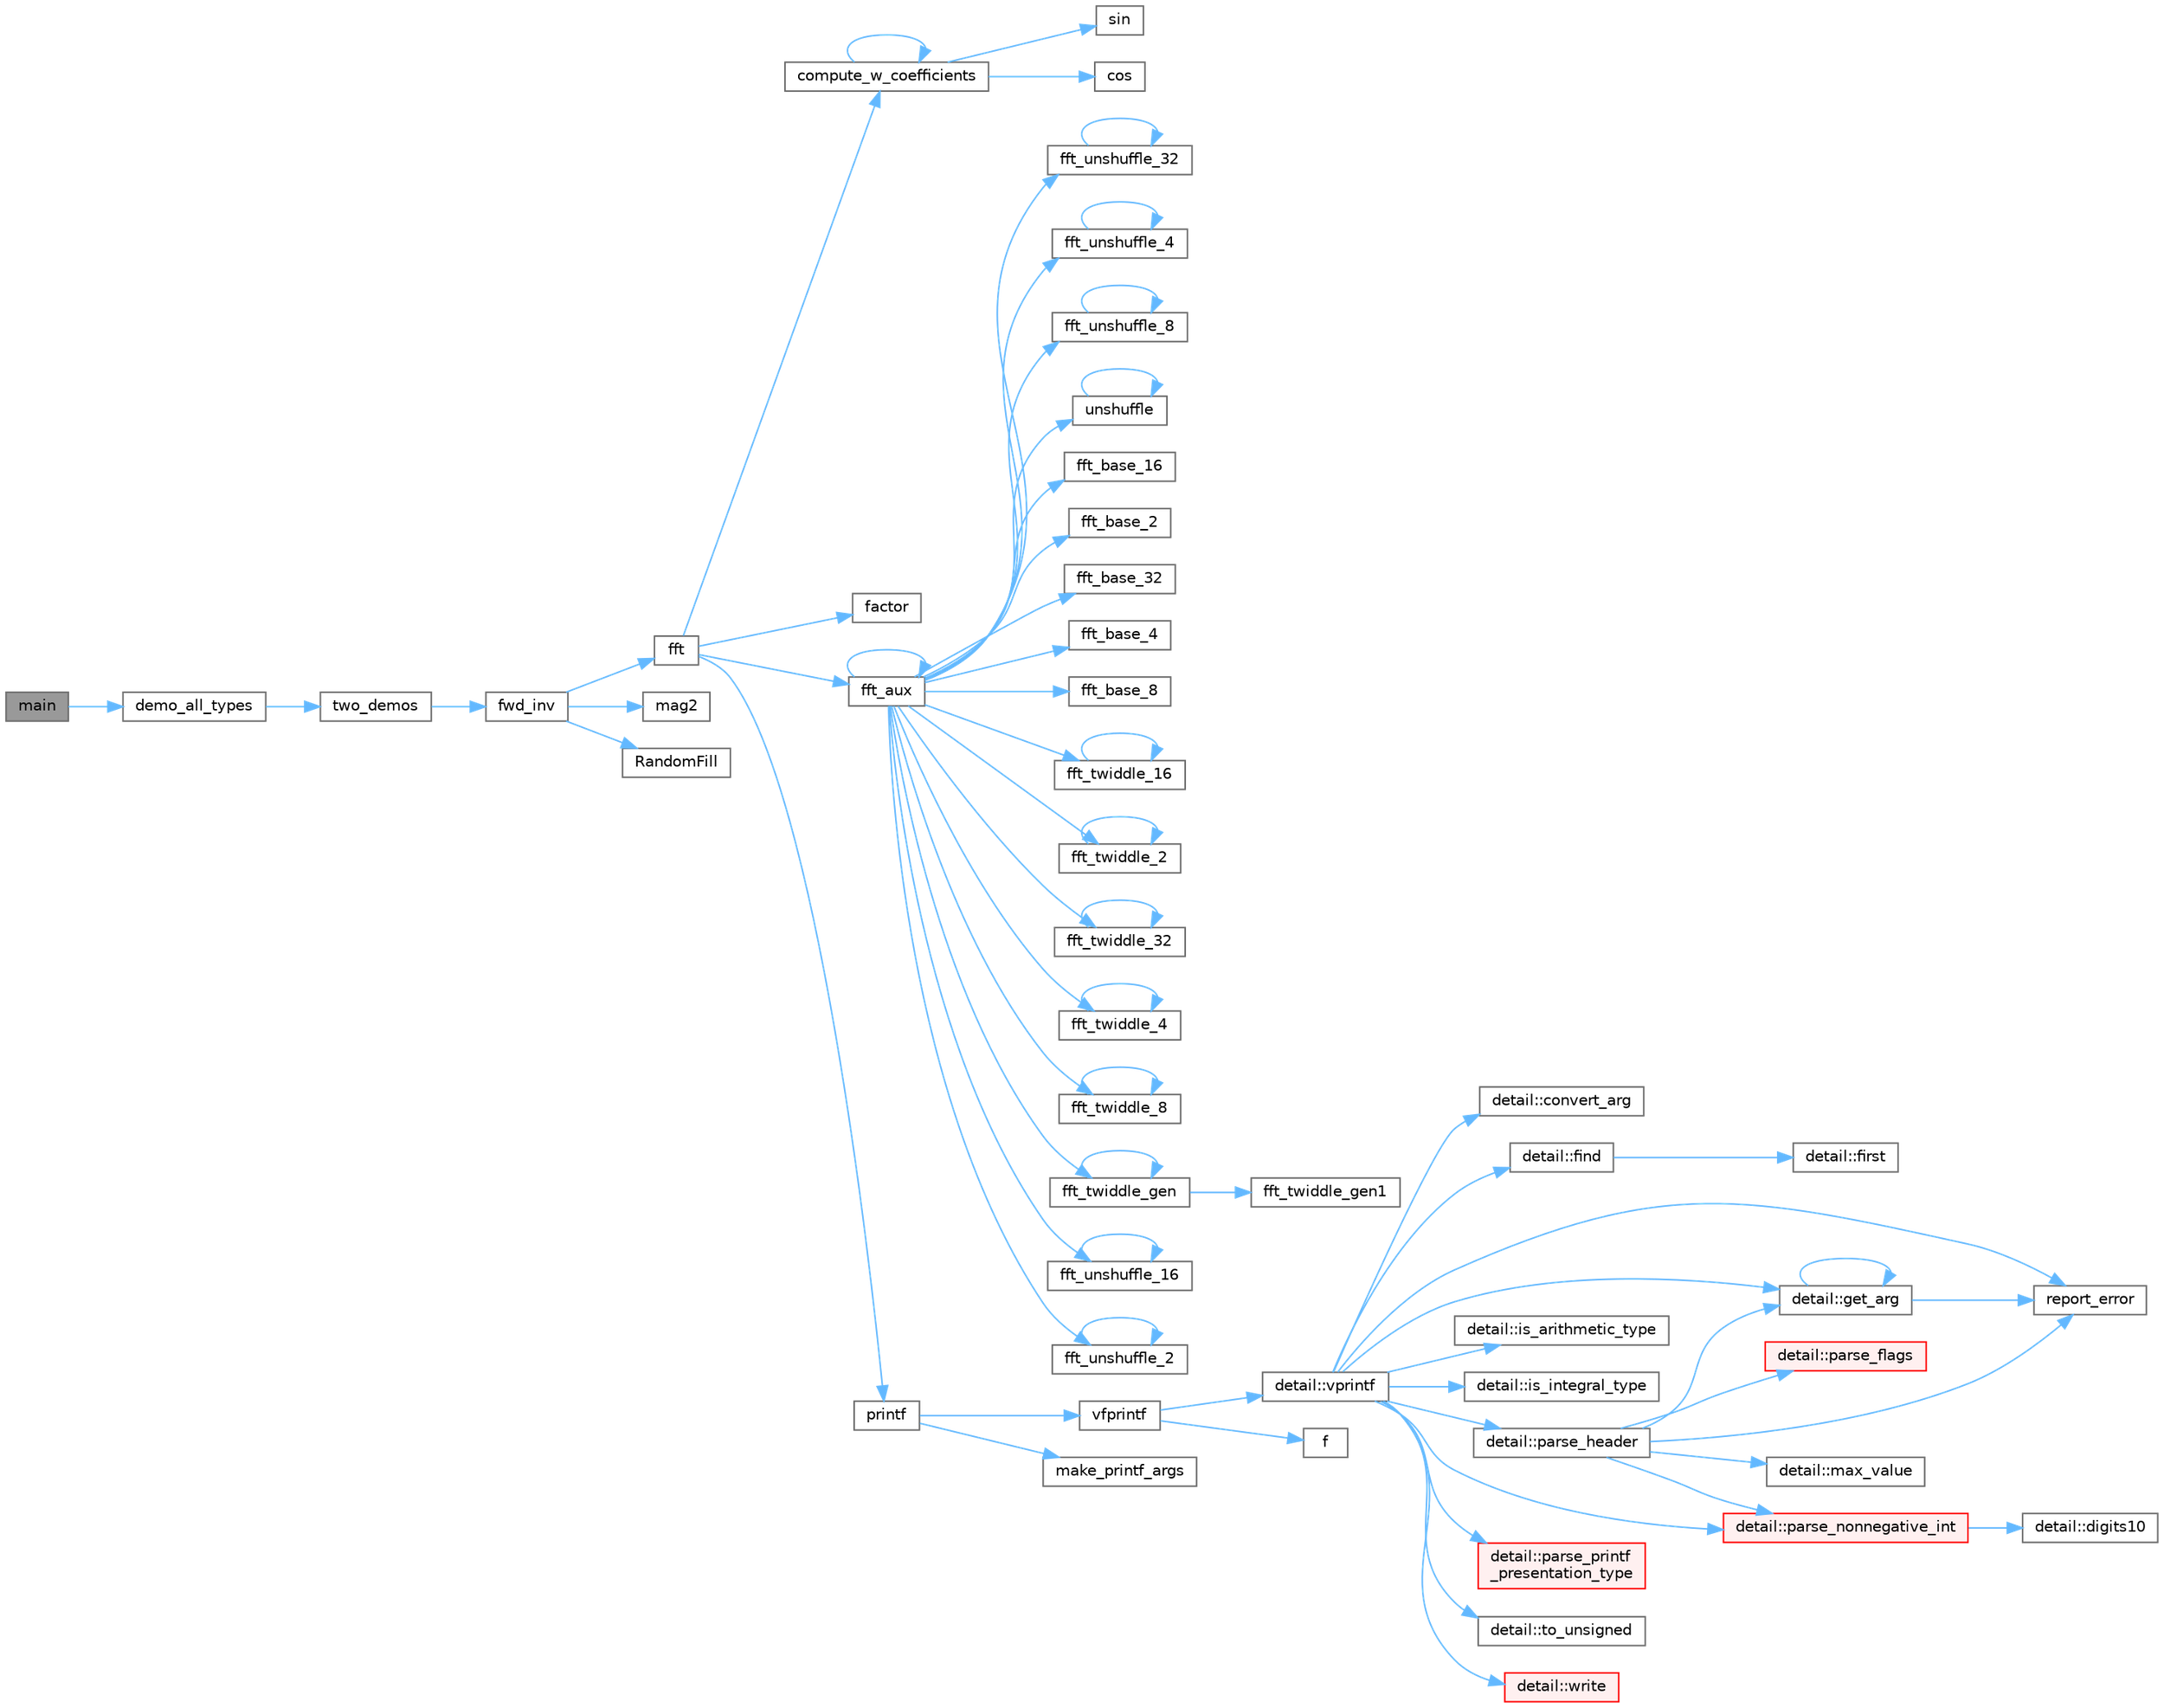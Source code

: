 digraph "main"
{
 // LATEX_PDF_SIZE
  bgcolor="transparent";
  edge [fontname=Helvetica,fontsize=10,labelfontname=Helvetica,labelfontsize=10];
  node [fontname=Helvetica,fontsize=10,shape=box,height=0.2,width=0.4];
  rankdir="LR";
  Node1 [id="Node000001",label="main",height=0.2,width=0.4,color="gray40", fillcolor="grey60", style="filled", fontcolor="black",tooltip=" "];
  Node1 -> Node2 [id="edge69_Node000001_Node000002",color="steelblue1",style="solid",tooltip=" "];
  Node2 [id="Node000002",label="demo_all_types",height=0.2,width=0.4,color="grey40", fillcolor="white", style="filled",URL="$doc_2examples_2_f_f_t_8cpp.html#ab4cf45291313a94172db7b999e1232aa",tooltip=" "];
  Node2 -> Node3 [id="edge70_Node000002_Node000003",color="steelblue1",style="solid",tooltip=" "];
  Node3 [id="Node000003",label="two_demos",height=0.2,width=0.4,color="grey40", fillcolor="white", style="filled",URL="$doc_2examples_2_f_f_t_8cpp.html#a76cfa7fe8519b7dce72b065fd31ef1be",tooltip=" "];
  Node3 -> Node4 [id="edge71_Node000003_Node000004",color="steelblue1",style="solid",tooltip=" "];
  Node4 [id="Node000004",label="fwd_inv",height=0.2,width=0.4,color="grey40", fillcolor="white", style="filled",URL="$doc_2examples_2_f_f_t_8cpp.html#a90b6485596b298d49e5cb1c4145ce4da",tooltip=" "];
  Node4 -> Node5 [id="edge72_Node000004_Node000005",color="steelblue1",style="solid",tooltip=" "];
  Node5 [id="Node000005",label="fft",height=0.2,width=0.4,color="grey40", fillcolor="white", style="filled",URL="$fft_8c.html#a0f5165b7fa1558230a53f75809dfeb0e",tooltip=" "];
  Node5 -> Node6 [id="edge73_Node000005_Node000006",color="steelblue1",style="solid",tooltip=" "];
  Node6 [id="Node000006",label="compute_w_coefficients",height=0.2,width=0.4,color="grey40", fillcolor="white", style="filled",URL="$fft_8c.html#ac57cb5ae1855a8ec41f89c280f693332",tooltip=" "];
  Node6 -> Node6 [id="edge74_Node000006_Node000006",color="steelblue1",style="solid",tooltip=" "];
  Node6 -> Node7 [id="edge75_Node000006_Node000007",color="steelblue1",style="solid",tooltip=" "];
  Node7 [id="Node000007",label="cos",height=0.2,width=0.4,color="grey40", fillcolor="white", style="filled",URL="$_array_cwise_unary_ops_8h.html#a92b03396990b0e9eea0731aa406e31a4",tooltip=" "];
  Node6 -> Node8 [id="edge76_Node000006_Node000008",color="steelblue1",style="solid",tooltip=" "];
  Node8 [id="Node000008",label="sin",height=0.2,width=0.4,color="grey40", fillcolor="white", style="filled",URL="$_array_cwise_unary_ops_8h.html#a9cfb0ea58bd813510a9e2db18a5e49f0",tooltip=" "];
  Node5 -> Node9 [id="edge77_Node000005_Node000009",color="steelblue1",style="solid",tooltip=" "];
  Node9 [id="Node000009",label="factor",height=0.2,width=0.4,color="grey40", fillcolor="white", style="filled",URL="$fft_8c.html#a13b942e46c2348d4cfe7bced3e905d1d",tooltip=" "];
  Node5 -> Node10 [id="edge78_Node000005_Node000010",color="steelblue1",style="solid",tooltip=" "];
  Node10 [id="Node000010",label="fft_aux",height=0.2,width=0.4,color="grey40", fillcolor="white", style="filled",URL="$fft_8c.html#a9a0558fc10e82e20e553685e3c2870e1",tooltip=" "];
  Node10 -> Node10 [id="edge79_Node000010_Node000010",color="steelblue1",style="solid",tooltip=" "];
  Node10 -> Node11 [id="edge80_Node000010_Node000011",color="steelblue1",style="solid",tooltip=" "];
  Node11 [id="Node000011",label="fft_base_16",height=0.2,width=0.4,color="grey40", fillcolor="white", style="filled",URL="$fft_8c.html#aa6910cd3b2b4ec6982a09874afb0483c",tooltip=" "];
  Node10 -> Node12 [id="edge81_Node000010_Node000012",color="steelblue1",style="solid",tooltip=" "];
  Node12 [id="Node000012",label="fft_base_2",height=0.2,width=0.4,color="grey40", fillcolor="white", style="filled",URL="$fft_8c.html#a53f071185d4e04a6d4827d5dea751785",tooltip=" "];
  Node10 -> Node13 [id="edge82_Node000010_Node000013",color="steelblue1",style="solid",tooltip=" "];
  Node13 [id="Node000013",label="fft_base_32",height=0.2,width=0.4,color="grey40", fillcolor="white", style="filled",URL="$fft_8c.html#a471426c2db5a3b6ac07a136c21f534c9",tooltip=" "];
  Node10 -> Node14 [id="edge83_Node000010_Node000014",color="steelblue1",style="solid",tooltip=" "];
  Node14 [id="Node000014",label="fft_base_4",height=0.2,width=0.4,color="grey40", fillcolor="white", style="filled",URL="$fft_8c.html#a8b83f8f4a276c0437140cb8946c518d8",tooltip=" "];
  Node10 -> Node15 [id="edge84_Node000010_Node000015",color="steelblue1",style="solid",tooltip=" "];
  Node15 [id="Node000015",label="fft_base_8",height=0.2,width=0.4,color="grey40", fillcolor="white", style="filled",URL="$fft_8c.html#a4695f30685cdaaa8e5b49d1eafc5c9f0",tooltip=" "];
  Node10 -> Node16 [id="edge85_Node000010_Node000016",color="steelblue1",style="solid",tooltip=" "];
  Node16 [id="Node000016",label="fft_twiddle_16",height=0.2,width=0.4,color="grey40", fillcolor="white", style="filled",URL="$fft_8c.html#a0f87032ee4ccd14b70cc9ec53640df24",tooltip=" "];
  Node16 -> Node16 [id="edge86_Node000016_Node000016",color="steelblue1",style="solid",tooltip=" "];
  Node10 -> Node17 [id="edge87_Node000010_Node000017",color="steelblue1",style="solid",tooltip=" "];
  Node17 [id="Node000017",label="fft_twiddle_2",height=0.2,width=0.4,color="grey40", fillcolor="white", style="filled",URL="$fft_8c.html#a2644cb7a6dcb7d8cb3a2d2eec940fd12",tooltip=" "];
  Node17 -> Node17 [id="edge88_Node000017_Node000017",color="steelblue1",style="solid",tooltip=" "];
  Node10 -> Node18 [id="edge89_Node000010_Node000018",color="steelblue1",style="solid",tooltip=" "];
  Node18 [id="Node000018",label="fft_twiddle_32",height=0.2,width=0.4,color="grey40", fillcolor="white", style="filled",URL="$fft_8c.html#a46dd6bbcad765b995339c555f1e5df52",tooltip=" "];
  Node18 -> Node18 [id="edge90_Node000018_Node000018",color="steelblue1",style="solid",tooltip=" "];
  Node10 -> Node19 [id="edge91_Node000010_Node000019",color="steelblue1",style="solid",tooltip=" "];
  Node19 [id="Node000019",label="fft_twiddle_4",height=0.2,width=0.4,color="grey40", fillcolor="white", style="filled",URL="$fft_8c.html#a4d7ba896e1cb7df2144dd7a1212efb1e",tooltip=" "];
  Node19 -> Node19 [id="edge92_Node000019_Node000019",color="steelblue1",style="solid",tooltip=" "];
  Node10 -> Node20 [id="edge93_Node000010_Node000020",color="steelblue1",style="solid",tooltip=" "];
  Node20 [id="Node000020",label="fft_twiddle_8",height=0.2,width=0.4,color="grey40", fillcolor="white", style="filled",URL="$fft_8c.html#afdc21a3abd5f7586e3f16156d2f00828",tooltip=" "];
  Node20 -> Node20 [id="edge94_Node000020_Node000020",color="steelblue1",style="solid",tooltip=" "];
  Node10 -> Node21 [id="edge95_Node000010_Node000021",color="steelblue1",style="solid",tooltip=" "];
  Node21 [id="Node000021",label="fft_twiddle_gen",height=0.2,width=0.4,color="grey40", fillcolor="white", style="filled",URL="$fft_8c.html#afefcf2b06603893f5c4ff12120eb196c",tooltip=" "];
  Node21 -> Node21 [id="edge96_Node000021_Node000021",color="steelblue1",style="solid",tooltip=" "];
  Node21 -> Node22 [id="edge97_Node000021_Node000022",color="steelblue1",style="solid",tooltip=" "];
  Node22 [id="Node000022",label="fft_twiddle_gen1",height=0.2,width=0.4,color="grey40", fillcolor="white", style="filled",URL="$fft_8c.html#a07fff7c873ff37e6a5e8af78f06893d4",tooltip=" "];
  Node10 -> Node23 [id="edge98_Node000010_Node000023",color="steelblue1",style="solid",tooltip=" "];
  Node23 [id="Node000023",label="fft_unshuffle_16",height=0.2,width=0.4,color="grey40", fillcolor="white", style="filled",URL="$fft_8c.html#abc1b00ecbdbde947e57eef2cef991665",tooltip=" "];
  Node23 -> Node23 [id="edge99_Node000023_Node000023",color="steelblue1",style="solid",tooltip=" "];
  Node10 -> Node24 [id="edge100_Node000010_Node000024",color="steelblue1",style="solid",tooltip=" "];
  Node24 [id="Node000024",label="fft_unshuffle_2",height=0.2,width=0.4,color="grey40", fillcolor="white", style="filled",URL="$fft_8c.html#a7d6a3a5142b45a43181264d7099c43f8",tooltip=" "];
  Node24 -> Node24 [id="edge101_Node000024_Node000024",color="steelblue1",style="solid",tooltip=" "];
  Node10 -> Node25 [id="edge102_Node000010_Node000025",color="steelblue1",style="solid",tooltip=" "];
  Node25 [id="Node000025",label="fft_unshuffle_32",height=0.2,width=0.4,color="grey40", fillcolor="white", style="filled",URL="$fft_8c.html#a7a1bc321c290a9ba51df47ea9d198e58",tooltip=" "];
  Node25 -> Node25 [id="edge103_Node000025_Node000025",color="steelblue1",style="solid",tooltip=" "];
  Node10 -> Node26 [id="edge104_Node000010_Node000026",color="steelblue1",style="solid",tooltip=" "];
  Node26 [id="Node000026",label="fft_unshuffle_4",height=0.2,width=0.4,color="grey40", fillcolor="white", style="filled",URL="$fft_8c.html#a7f784d13d950d7f35dfc390256354ec7",tooltip=" "];
  Node26 -> Node26 [id="edge105_Node000026_Node000026",color="steelblue1",style="solid",tooltip=" "];
  Node10 -> Node27 [id="edge106_Node000010_Node000027",color="steelblue1",style="solid",tooltip=" "];
  Node27 [id="Node000027",label="fft_unshuffle_8",height=0.2,width=0.4,color="grey40", fillcolor="white", style="filled",URL="$fft_8c.html#ac48af76d146978da9cd4fe6b30da350b",tooltip=" "];
  Node27 -> Node27 [id="edge107_Node000027_Node000027",color="steelblue1",style="solid",tooltip=" "];
  Node10 -> Node28 [id="edge108_Node000010_Node000028",color="steelblue1",style="solid",tooltip=" "];
  Node28 [id="Node000028",label="unshuffle",height=0.2,width=0.4,color="grey40", fillcolor="white", style="filled",URL="$fft_8c.html#ad31a7282a2f474de44413e0d7163c468",tooltip=" "];
  Node28 -> Node28 [id="edge109_Node000028_Node000028",color="steelblue1",style="solid",tooltip=" "];
  Node5 -> Node29 [id="edge110_Node000005_Node000029",color="steelblue1",style="solid",tooltip=" "];
  Node29 [id="Node000029",label="printf",height=0.2,width=0.4,color="grey40", fillcolor="white", style="filled",URL="$printf_8h.html#aee3ed3a831f25f07e7be3919fff2203a",tooltip=" "];
  Node29 -> Node30 [id="edge111_Node000029_Node000030",color="steelblue1",style="solid",tooltip=" "];
  Node30 [id="Node000030",label="make_printf_args",height=0.2,width=0.4,color="grey40", fillcolor="white", style="filled",URL="$printf_8h.html#a27dcc0efcda04388971dbea3c875f122",tooltip=" "];
  Node29 -> Node31 [id="edge112_Node000029_Node000031",color="steelblue1",style="solid",tooltip=" "];
  Node31 [id="Node000031",label="vfprintf",height=0.2,width=0.4,color="grey40", fillcolor="white", style="filled",URL="$printf_8h.html#abb30aad964fc771fb52cf3ad88649df2",tooltip=" "];
  Node31 -> Node32 [id="edge113_Node000031_Node000032",color="steelblue1",style="solid",tooltip=" "];
  Node32 [id="Node000032",label="f",height=0.2,width=0.4,color="grey40", fillcolor="white", style="filled",URL="$cxx11__tensor__map_8cpp.html#a7f507fea02198f6cb81c86640c7b1a4e",tooltip=" "];
  Node31 -> Node33 [id="edge114_Node000031_Node000033",color="steelblue1",style="solid",tooltip=" "];
  Node33 [id="Node000033",label="detail::vprintf",height=0.2,width=0.4,color="grey40", fillcolor="white", style="filled",URL="$namespacedetail.html#a1c8c2218e4c822aa8f743fb9c573717f",tooltip=" "];
  Node33 -> Node34 [id="edge115_Node000033_Node000034",color="steelblue1",style="solid",tooltip=" "];
  Node34 [id="Node000034",label="detail::convert_arg",height=0.2,width=0.4,color="grey40", fillcolor="white", style="filled",URL="$namespacedetail.html#a03c11572c9a664266d6925f327dec7f3",tooltip=" "];
  Node33 -> Node35 [id="edge116_Node000033_Node000035",color="steelblue1",style="solid",tooltip=" "];
  Node35 [id="Node000035",label="detail::find",height=0.2,width=0.4,color="grey40", fillcolor="white", style="filled",URL="$namespacedetail.html#a6b71952fab3dc32f3edb2c3e9811d8d9",tooltip=" "];
  Node35 -> Node36 [id="edge117_Node000035_Node000036",color="steelblue1",style="solid",tooltip=" "];
  Node36 [id="Node000036",label="detail::first",height=0.2,width=0.4,color="grey40", fillcolor="white", style="filled",URL="$namespacedetail.html#a02319a3deb124802b88b61f85987df5e",tooltip=" "];
  Node33 -> Node37 [id="edge118_Node000033_Node000037",color="steelblue1",style="solid",tooltip=" "];
  Node37 [id="Node000037",label="detail::get_arg",height=0.2,width=0.4,color="grey40", fillcolor="white", style="filled",URL="$namespacedetail.html#a342ef250e45bd09b2ef666b6fae1c355",tooltip=" "];
  Node37 -> Node37 [id="edge119_Node000037_Node000037",color="steelblue1",style="solid",tooltip=" "];
  Node37 -> Node38 [id="edge120_Node000037_Node000038",color="steelblue1",style="solid",tooltip=" "];
  Node38 [id="Node000038",label="report_error",height=0.2,width=0.4,color="grey40", fillcolor="white", style="filled",URL="$format-inl_8h.html#a5555893692b00b61b3886349332fd01f",tooltip=" "];
  Node33 -> Node39 [id="edge121_Node000033_Node000039",color="steelblue1",style="solid",tooltip=" "];
  Node39 [id="Node000039",label="detail::is_arithmetic_type",height=0.2,width=0.4,color="grey40", fillcolor="white", style="filled",URL="$namespacedetail.html#a802c50a56a3495fdab6020b375ba1389",tooltip=" "];
  Node33 -> Node40 [id="edge122_Node000033_Node000040",color="steelblue1",style="solid",tooltip=" "];
  Node40 [id="Node000040",label="detail::is_integral_type",height=0.2,width=0.4,color="grey40", fillcolor="white", style="filled",URL="$namespacedetail.html#a2a60f8d1bee41b803f43fc42b707b5d1",tooltip=" "];
  Node33 -> Node41 [id="edge123_Node000033_Node000041",color="steelblue1",style="solid",tooltip=" "];
  Node41 [id="Node000041",label="detail::parse_header",height=0.2,width=0.4,color="grey40", fillcolor="white", style="filled",URL="$namespacedetail.html#afc9d93e58b8edb8077f8bc8eee7f4035",tooltip=" "];
  Node41 -> Node37 [id="edge124_Node000041_Node000037",color="steelblue1",style="solid",tooltip=" "];
  Node41 -> Node42 [id="edge125_Node000041_Node000042",color="steelblue1",style="solid",tooltip=" "];
  Node42 [id="Node000042",label="detail::max_value",height=0.2,width=0.4,color="grey40", fillcolor="white", style="filled",URL="$namespacedetail.html#a45c2130c44ebe54179eafcee3cda2bfb",tooltip=" "];
  Node41 -> Node43 [id="edge126_Node000041_Node000043",color="steelblue1",style="solid",tooltip=" "];
  Node43 [id="Node000043",label="detail::parse_flags",height=0.2,width=0.4,color="red", fillcolor="#FFF0F0", style="filled",URL="$namespacedetail.html#a4213daed116a37e1767881da51238261",tooltip=" "];
  Node41 -> Node50 [id="edge127_Node000041_Node000050",color="steelblue1",style="solid",tooltip=" "];
  Node50 [id="Node000050",label="detail::parse_nonnegative_int",height=0.2,width=0.4,color="red", fillcolor="#FFF0F0", style="filled",URL="$namespacedetail.html#a338caba782225e115a9902d4d0835f5f",tooltip=" "];
  Node50 -> Node51 [id="edge128_Node000050_Node000051",color="steelblue1",style="solid",tooltip=" "];
  Node51 [id="Node000051",label="detail::digits10",height=0.2,width=0.4,color="grey40", fillcolor="white", style="filled",URL="$namespacedetail.html#a3a043db05db2d07deb2d98ba2d04b4eb",tooltip=" "];
  Node41 -> Node38 [id="edge129_Node000041_Node000038",color="steelblue1",style="solid",tooltip=" "];
  Node33 -> Node50 [id="edge130_Node000033_Node000050",color="steelblue1",style="solid",tooltip=" "];
  Node33 -> Node53 [id="edge131_Node000033_Node000053",color="steelblue1",style="solid",tooltip=" "];
  Node53 [id="Node000053",label="detail::parse_printf\l_presentation_type",height=0.2,width=0.4,color="red", fillcolor="#FFF0F0", style="filled",URL="$namespacedetail.html#aa2cb095169b23e3a66260ad7078f44cc",tooltip=" "];
  Node33 -> Node38 [id="edge132_Node000033_Node000038",color="steelblue1",style="solid",tooltip=" "];
  Node33 -> Node55 [id="edge133_Node000033_Node000055",color="steelblue1",style="solid",tooltip=" "];
  Node55 [id="Node000055",label="detail::to_unsigned",height=0.2,width=0.4,color="grey40", fillcolor="white", style="filled",URL="$namespacedetail.html#a4855e668246c731a97484efc329f2aac",tooltip=" "];
  Node33 -> Node56 [id="edge134_Node000033_Node000056",color="steelblue1",style="solid",tooltip=" "];
  Node56 [id="Node000056",label="detail::write",height=0.2,width=0.4,color="red", fillcolor="#FFF0F0", style="filled",URL="$namespacedetail.html#a29dacf26eedc9e3575fb57329a5ca0a3",tooltip=" "];
  Node4 -> Node60 [id="edge135_Node000004_Node000060",color="steelblue1",style="solid",tooltip=" "];
  Node60 [id="Node000060",label="mag2",height=0.2,width=0.4,color="grey40", fillcolor="white", style="filled",URL="$doc_2examples_2_f_f_t_8cpp.html#ad881468538a6a01e759bff1a7b52bd14",tooltip=" "];
  Node4 -> Node61 [id="edge136_Node000004_Node000061",color="steelblue1",style="solid",tooltip=" "];
  Node61 [id="Node000061",label="RandomFill",height=0.2,width=0.4,color="grey40", fillcolor="white", style="filled",URL="$doc_2examples_2_f_f_t_8cpp.html#ad3a06547b7f1e2926a6b58ac3822f50b",tooltip=" "];
}
